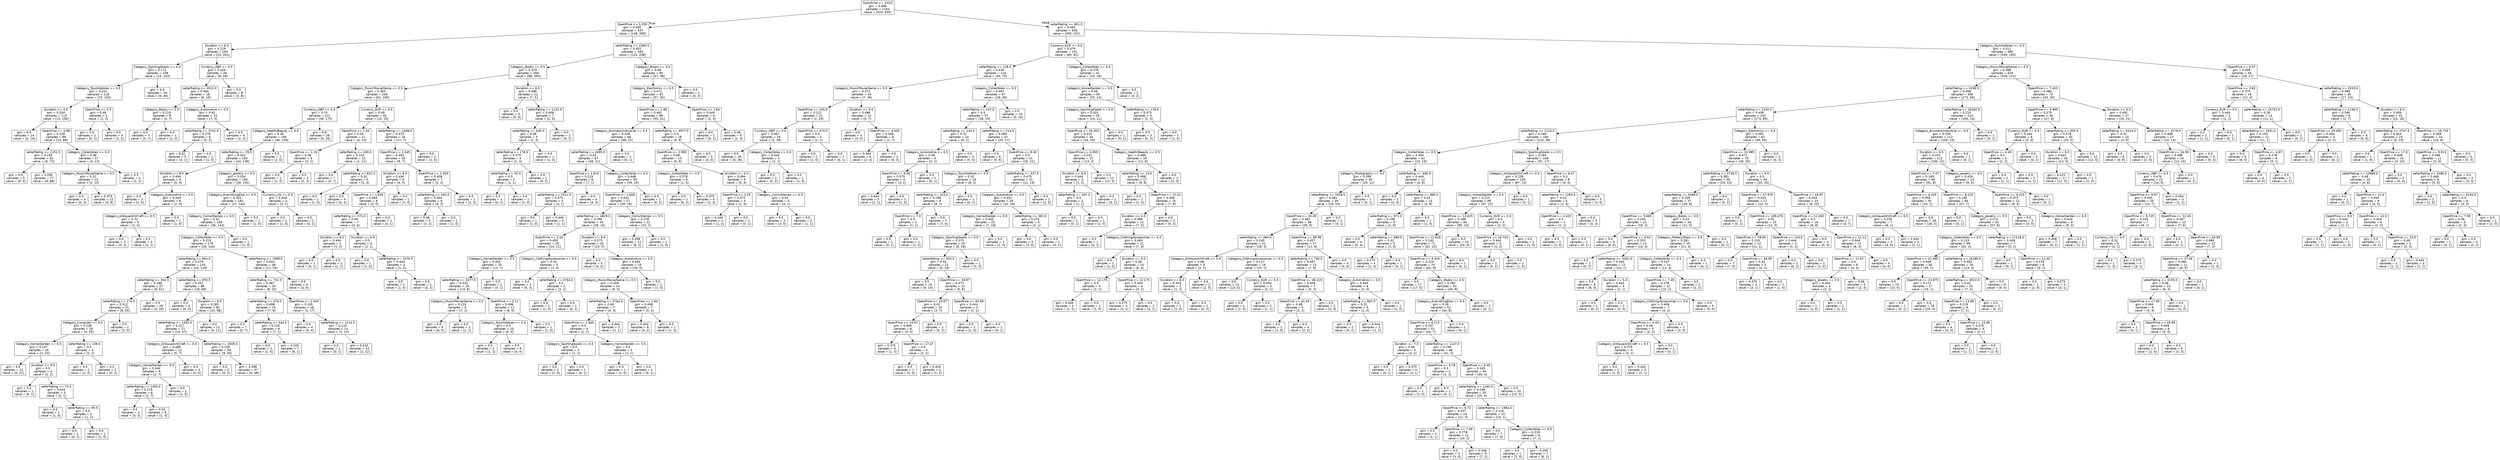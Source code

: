 digraph Tree {
node [shape=box, fontname="helvetica"] ;
edge [fontname="helvetica"] ;
0 [label="OpenPrice <= 3.615\ngini = 0.498\nsamples = 1183\nvalue = [553, 630]"] ;
1 [label="OpenPrice <= 1.035\ngini = 0.395\nsamples = 547\nvalue = [148, 399]"] ;
0 -> 1 [labeldistance=2.5, labelangle=45, headlabel="True"] ;
2 [label="Duration <= 6.0\ngini = 0.219\nsamples = 184\nvalue = [23, 161]"] ;
1 -> 2 ;
3 [label="Category_SportingGoods <= 0.5\ngini = 0.172\nsamples = 158\nvalue = [15, 143]"] ;
2 -> 3 ;
4 [label="Category_Toys/Hobbies <= 0.5\ngini = 0.222\nsamples = 118\nvalue = [15, 103]"] ;
3 -> 4 ;
5 [label="Duration <= 4.0\ngini = 0.204\nsamples = 113\nvalue = [13, 100]"] ;
4 -> 5 ;
6 [label="gini = 0.0\nsamples = 14\nvalue = [0, 14]"] ;
5 -> 6 ;
7 [label="OpenPrice <= 0.88\ngini = 0.228\nsamples = 99\nvalue = [13, 86]"] ;
5 -> 7 ;
8 [label="sellerRating <= 2151.5\ngini = 0.195\nsamples = 82\nvalue = [9, 73]"] ;
7 -> 8 ;
9 [label="gini = 0.0\nsamples = 5\nvalue = [0, 5]"] ;
8 -> 9 ;
10 [label="gini = 0.206\nsamples = 77\nvalue = [9, 68]"] ;
8 -> 10 ;
11 [label="Category_Collectibles <= 0.5\ngini = 0.36\nsamples = 17\nvalue = [4, 13]"] ;
7 -> 11 ;
12 [label="Category_Music/Movie/Game <= 0.5\ngini = 0.32\nsamples = 15\nvalue = [3, 12]"] ;
11 -> 12 ;
13 [label="gini = 0.0\nsamples = 3\nvalue = [0, 3]"] ;
12 -> 13 ;
14 [label="gini = 0.375\nsamples = 12\nvalue = [3, 9]"] ;
12 -> 14 ;
15 [label="gini = 0.5\nsamples = 2\nvalue = [1, 1]"] ;
11 -> 15 ;
16 [label="OpenPrice <= 0.5\ngini = 0.48\nsamples = 5\nvalue = [2, 3]"] ;
4 -> 16 ;
17 [label="gini = 0.0\nsamples = 1\nvalue = [0, 1]"] ;
16 -> 17 ;
18 [label="gini = 0.5\nsamples = 4\nvalue = [2, 2]"] ;
16 -> 18 ;
19 [label="gini = 0.0\nsamples = 40\nvalue = [0, 40]"] ;
3 -> 19 ;
20 [label="Currency_GBP <= 0.5\ngini = 0.426\nsamples = 26\nvalue = [8, 18]"] ;
2 -> 20 ;
21 [label="sellerRating <= 2522.0\ngini = 0.494\nsamples = 18\nvalue = [8, 10]"] ;
20 -> 21 ;
22 [label="Category_Books <= 0.5\ngini = 0.219\nsamples = 8\nvalue = [1, 7]"] ;
21 -> 22 ;
23 [label="gini = 0.0\nsamples = 7\nvalue = [0, 7]"] ;
22 -> 23 ;
24 [label="gini = 0.0\nsamples = 1\nvalue = [1, 0]"] ;
22 -> 24 ;
25 [label="Category_Automotive <= 0.5\ngini = 0.42\nsamples = 10\nvalue = [7, 3]"] ;
21 -> 25 ;
26 [label="sellerRating <= 3742.5\ngini = 0.278\nsamples = 6\nvalue = [5, 1]"] ;
25 -> 26 ;
27 [label="gini = 0.32\nsamples = 5\nvalue = [4, 1]"] ;
26 -> 27 ;
28 [label="gini = 0.0\nsamples = 1\nvalue = [1, 0]"] ;
26 -> 28 ;
29 [label="gini = 0.5\nsamples = 4\nvalue = [2, 2]"] ;
25 -> 29 ;
30 [label="gini = 0.0\nsamples = 8\nvalue = [0, 8]"] ;
20 -> 30 ;
31 [label="sellerRating <= 2365.5\ngini = 0.452\nsamples = 363\nvalue = [125, 238]"] ;
1 -> 31 ;
32 [label="Category_Books <= 0.5\ngini = 0.379\nsamples = 268\nvalue = [68, 200]"] ;
31 -> 32 ;
33 [label="Category_Music/Movie/Game <= 0.5\ngini = 0.363\nsamples = 256\nvalue = [61, 195]"] ;
32 -> 33 ;
34 [label="Currency_GBP <= 0.5\ngini = 0.33\nsamples = 221\nvalue = [46, 175]"] ;
33 -> 34 ;
35 [label="Category_Health/Beauty <= 0.5\ngini = 0.36\nsamples = 195\nvalue = [46, 149]"] ;
34 -> 35 ;
36 [label="sellerRating <= 29.5\ngini = 0.352\nsamples = 193\nvalue = [44, 149]"] ;
35 -> 36 ;
37 [label="Duration <= 8.5\ngini = 0.494\nsamples = 9\nvalue = [5, 4]"] ;
36 -> 37 ;
38 [label="gini = 0.0\nsamples = 3\nvalue = [3, 0]"] ;
37 -> 38 ;
39 [label="Category_Automotive <= 0.5\ngini = 0.444\nsamples = 6\nvalue = [2, 4]"] ;
37 -> 39 ;
40 [label="Category_Antique/Art/Craft <= 0.5\ngini = 0.32\nsamples = 5\nvalue = [1, 4]"] ;
39 -> 40 ;
41 [label="gini = 0.0\nsamples = 3\nvalue = [0, 3]"] ;
40 -> 41 ;
42 [label="gini = 0.5\nsamples = 2\nvalue = [1, 1]"] ;
40 -> 42 ;
43 [label="gini = 0.0\nsamples = 1\nvalue = [1, 0]"] ;
39 -> 43 ;
44 [label="Category_Jewelry <= 0.5\ngini = 0.334\nsamples = 184\nvalue = [39, 145]"] ;
36 -> 44 ;
45 [label="Category_EverythingElse <= 0.5\ngini = 0.325\nsamples = 181\nvalue = [37, 144]"] ;
44 -> 45 ;
46 [label="Category_Coins/Stamps <= 0.5\ngini = 0.32\nsamples = 180\nvalue = [36, 144]"] ;
45 -> 46 ;
47 [label="Category_Collectibles <= 0.5\ngini = 0.315\nsamples = 179\nvalue = [35, 144]"] ;
46 -> 47 ;
48 [label="sellerRating <= 854.5\ngini = 0.279\nsamples = 143\nvalue = [24, 119]"] ;
47 -> 48 ;
49 [label="sellerRating <= 302.5\ngini = 0.188\nsamples = 57\nvalue = [6, 51]"] ;
48 -> 49 ;
50 [label="sellerRating <= 274.0\ngini = 0.312\nsamples = 31\nvalue = [6, 25]"] ;
49 -> 50 ;
51 [label="Category_Computer <= 0.5\ngini = 0.238\nsamples = 29\nvalue = [4, 25]"] ;
50 -> 51 ;
52 [label="Category_Home/Garden <= 0.5\ngini = 0.147\nsamples = 25\nvalue = [2, 23]"] ;
51 -> 52 ;
53 [label="gini = 0.0\nsamples = 21\nvalue = [0, 21]"] ;
52 -> 53 ;
54 [label="Duration <= 8.5\ngini = 0.5\nsamples = 4\nvalue = [2, 2]"] ;
52 -> 54 ;
55 [label="gini = 0.0\nsamples = 1\nvalue = [0, 1]"] ;
54 -> 55 ;
56 [label="sellerRating <= 72.5\ngini = 0.444\nsamples = 3\nvalue = [2, 1]"] ;
54 -> 56 ;
57 [label="gini = 0.0\nsamples = 1\nvalue = [1, 0]"] ;
56 -> 57 ;
58 [label="sellerRating <= 95.5\ngini = 0.5\nsamples = 2\nvalue = [1, 1]"] ;
56 -> 58 ;
59 [label="gini = 0.0\nsamples = 1\nvalue = [0, 1]"] ;
58 -> 59 ;
60 [label="gini = 0.0\nsamples = 1\nvalue = [1, 0]"] ;
58 -> 60 ;
61 [label="sellerRating <= 109.0\ngini = 0.5\nsamples = 4\nvalue = [2, 2]"] ;
51 -> 61 ;
62 [label="gini = 0.0\nsamples = 2\nvalue = [2, 0]"] ;
61 -> 62 ;
63 [label="gini = 0.0\nsamples = 2\nvalue = [0, 2]"] ;
61 -> 63 ;
64 [label="gini = 0.0\nsamples = 2\nvalue = [2, 0]"] ;
50 -> 64 ;
65 [label="gini = 0.0\nsamples = 26\nvalue = [0, 26]"] ;
49 -> 65 ;
66 [label="sellerRating <= 970.5\ngini = 0.331\nsamples = 86\nvalue = [18, 68]"] ;
48 -> 66 ;
67 [label="gini = 0.0\nsamples = 4\nvalue = [4, 0]"] ;
66 -> 67 ;
68 [label="Duration <= 8.5\ngini = 0.283\nsamples = 82\nvalue = [14, 68]"] ;
66 -> 68 ;
69 [label="sellerRating <= 1565.5\ngini = 0.317\nsamples = 71\nvalue = [14, 57]"] ;
68 -> 69 ;
70 [label="Category_Antique/Art/Craft <= 0.5\ngini = 0.486\nsamples = 12\nvalue = [5, 7]"] ;
69 -> 70 ;
71 [label="Category_Home/Garden <= 0.5\ngini = 0.346\nsamples = 9\nvalue = [2, 7]"] ;
70 -> 71 ;
72 [label="sellerRating <= 1450.5\ngini = 0.219\nsamples = 8\nvalue = [1, 7]"] ;
71 -> 72 ;
73 [label="gini = 0.0\nsamples = 3\nvalue = [0, 3]"] ;
72 -> 73 ;
74 [label="gini = 0.32\nsamples = 5\nvalue = [1, 4]"] ;
72 -> 74 ;
75 [label="gini = 0.0\nsamples = 1\nvalue = [1, 0]"] ;
71 -> 75 ;
76 [label="gini = 0.0\nsamples = 3\nvalue = [3, 0]"] ;
70 -> 76 ;
77 [label="sellerRating <= 2005.0\ngini = 0.259\nsamples = 59\nvalue = [9, 50]"] ;
69 -> 77 ;
78 [label="gini = 0.0\nsamples = 2\nvalue = [0, 2]"] ;
77 -> 78 ;
79 [label="gini = 0.266\nsamples = 57\nvalue = [9, 48]"] ;
77 -> 79 ;
80 [label="gini = 0.0\nsamples = 11\nvalue = [0, 11]"] ;
68 -> 80 ;
81 [label="sellerRating <= 1699.0\ngini = 0.424\nsamples = 36\nvalue = [11, 25]"] ;
47 -> 81 ;
82 [label="sellerRating <= 731.0\ngini = 0.367\nsamples = 33\nvalue = [8, 25]"] ;
81 -> 82 ;
83 [label="sellerRating <= 476.0\ngini = 0.498\nsamples = 15\nvalue = [7, 8]"] ;
82 -> 83 ;
84 [label="gini = 0.0\nsamples = 7\nvalue = [0, 7]"] ;
83 -> 84 ;
85 [label="sellerRating <= 544.0\ngini = 0.219\nsamples = 8\nvalue = [7, 1]"] ;
83 -> 85 ;
86 [label="gini = 0.0\nsamples = 1\nvalue = [1, 0]"] ;
85 -> 86 ;
87 [label="gini = 0.245\nsamples = 7\nvalue = [6, 1]"] ;
85 -> 87 ;
88 [label="OpenPrice <= 2.445\ngini = 0.105\nsamples = 18\nvalue = [1, 17]"] ;
82 -> 88 ;
89 [label="gini = 0.0\nsamples = 4\nvalue = [0, 4]"] ;
88 -> 89 ;
90 [label="sellerRating <= 1214.5\ngini = 0.133\nsamples = 14\nvalue = [1, 13]"] ;
88 -> 90 ;
91 [label="gini = 0.0\nsamples = 1\nvalue = [0, 1]"] ;
90 -> 91 ;
92 [label="gini = 0.142\nsamples = 13\nvalue = [1, 12]"] ;
90 -> 92 ;
93 [label="gini = 0.0\nsamples = 3\nvalue = [3, 0]"] ;
81 -> 93 ;
94 [label="gini = 0.0\nsamples = 1\nvalue = [1, 0]"] ;
46 -> 94 ;
95 [label="gini = 0.0\nsamples = 1\nvalue = [1, 0]"] ;
45 -> 95 ;
96 [label="Currency_US <= 0.5\ngini = 0.444\nsamples = 3\nvalue = [2, 1]"] ;
44 -> 96 ;
97 [label="gini = 0.0\nsamples = 2\nvalue = [2, 0]"] ;
96 -> 97 ;
98 [label="gini = 0.0\nsamples = 1\nvalue = [0, 1]"] ;
96 -> 98 ;
99 [label="gini = 0.0\nsamples = 2\nvalue = [2, 0]"] ;
35 -> 99 ;
100 [label="gini = 0.0\nsamples = 26\nvalue = [0, 26]"] ;
34 -> 100 ;
101 [label="Currency_EUR <= 0.5\ngini = 0.49\nsamples = 35\nvalue = [15, 20]"] ;
33 -> 101 ;
102 [label="OpenPrice <= 1.34\ngini = 0.36\nsamples = 17\nvalue = [4, 13]"] ;
101 -> 102 ;
103 [label="OpenPrice <= 1.16\ngini = 0.48\nsamples = 5\nvalue = [3, 2]"] ;
102 -> 103 ;
104 [label="gini = 0.0\nsamples = 1\nvalue = [1, 0]"] ;
103 -> 104 ;
105 [label="gini = 0.5\nsamples = 4\nvalue = [2, 2]"] ;
103 -> 105 ;
106 [label="sellerRating <= 169.0\ngini = 0.153\nsamples = 12\nvalue = [1, 11]"] ;
102 -> 106 ;
107 [label="gini = 0.0\nsamples = 7\nvalue = [0, 7]"] ;
106 -> 107 ;
108 [label="sellerRating <= 622.0\ngini = 0.32\nsamples = 5\nvalue = [1, 4]"] ;
106 -> 108 ;
109 [label="gini = 0.0\nsamples = 1\nvalue = [1, 0]"] ;
108 -> 109 ;
110 [label="gini = 0.0\nsamples = 4\nvalue = [0, 4]"] ;
108 -> 110 ;
111 [label="sellerRating <= 1408.0\ngini = 0.475\nsamples = 18\nvalue = [11, 7]"] ;
101 -> 111 ;
112 [label="OpenPrice <= 2.445\ngini = 0.492\nsamples = 16\nvalue = [9, 7]"] ;
111 -> 112 ;
113 [label="Duration <= 8.5\ngini = 0.494\nsamples = 9\nvalue = [4, 5]"] ;
112 -> 113 ;
114 [label="OpenPrice <= 1.835\ngini = 0.469\nsamples = 8\nvalue = [3, 5]"] ;
113 -> 114 ;
115 [label="sellerRating <= 572.0\ngini = 0.49\nsamples = 7\nvalue = [3, 4]"] ;
114 -> 115 ;
116 [label="Duration <= 6.0\ngini = 0.444\nsamples = 3\nvalue = [1, 2]"] ;
115 -> 116 ;
117 [label="gini = 0.0\nsamples = 1\nvalue = [0, 1]"] ;
116 -> 117 ;
118 [label="gini = 0.5\nsamples = 2\nvalue = [1, 1]"] ;
116 -> 118 ;
119 [label="Duration <= 6.0\ngini = 0.5\nsamples = 4\nvalue = [2, 2]"] ;
115 -> 119 ;
120 [label="gini = 0.0\nsamples = 1\nvalue = [1, 0]"] ;
119 -> 120 ;
121 [label="sellerRating <= 1079.5\ngini = 0.444\nsamples = 3\nvalue = [1, 2]"] ;
119 -> 121 ;
122 [label="gini = 0.0\nsamples = 1\nvalue = [1, 0]"] ;
121 -> 122 ;
123 [label="gini = 0.0\nsamples = 2\nvalue = [0, 2]"] ;
121 -> 123 ;
124 [label="gini = 0.0\nsamples = 1\nvalue = [0, 1]"] ;
114 -> 124 ;
125 [label="gini = 0.0\nsamples = 1\nvalue = [1, 0]"] ;
113 -> 125 ;
126 [label="OpenPrice <= 2.455\ngini = 0.408\nsamples = 7\nvalue = [5, 2]"] ;
112 -> 126 ;
127 [label="sellerRating <= 443.0\ngini = 0.444\nsamples = 6\nvalue = [4, 2]"] ;
126 -> 127 ;
128 [label="gini = 0.48\nsamples = 5\nvalue = [3, 2]"] ;
127 -> 128 ;
129 [label="gini = 0.0\nsamples = 1\nvalue = [1, 0]"] ;
127 -> 129 ;
130 [label="gini = 0.0\nsamples = 1\nvalue = [1, 0]"] ;
126 -> 130 ;
131 [label="gini = 0.0\nsamples = 2\nvalue = [2, 0]"] ;
111 -> 131 ;
132 [label="Duration <= 8.5\ngini = 0.486\nsamples = 12\nvalue = [7, 5]"] ;
32 -> 132 ;
133 [label="gini = 0.0\nsamples = 5\nvalue = [5, 0]"] ;
132 -> 133 ;
134 [label="sellerRating <= 1125.5\ngini = 0.408\nsamples = 7\nvalue = [2, 5]"] ;
132 -> 134 ;
135 [label="sellerRating <= 640.0\ngini = 0.48\nsamples = 5\nvalue = [2, 3]"] ;
134 -> 135 ;
136 [label="sellerRating <= 178.5\ngini = 0.375\nsamples = 4\nvalue = [1, 3]"] ;
135 -> 136 ;
137 [label="sellerRating <= 52.0\ngini = 0.5\nsamples = 2\nvalue = [1, 1]"] ;
136 -> 137 ;
138 [label="gini = 0.0\nsamples = 1\nvalue = [0, 1]"] ;
137 -> 138 ;
139 [label="gini = 0.0\nsamples = 1\nvalue = [1, 0]"] ;
137 -> 139 ;
140 [label="gini = 0.0\nsamples = 2\nvalue = [0, 2]"] ;
136 -> 140 ;
141 [label="gini = 0.0\nsamples = 1\nvalue = [1, 0]"] ;
135 -> 141 ;
142 [label="gini = 0.0\nsamples = 2\nvalue = [0, 2]"] ;
134 -> 142 ;
143 [label="Category_Books <= 0.5\ngini = 0.48\nsamples = 95\nvalue = [57, 38]"] ;
31 -> 143 ;
144 [label="Category_Electronics <= 0.5\ngini = 0.471\nsamples = 92\nvalue = [57, 35]"] ;
143 -> 144 ;
145 [label="OpenPrice <= 2.89\ngini = 0.461\nsamples = 86\nvalue = [55, 31]"] ;
144 -> 145 ;
146 [label="Category_Business/Industrial <= 0.5\ngini = 0.438\nsamples = 68\nvalue = [46, 22]"] ;
145 -> 146 ;
147 [label="sellerRating <= 2695.5\ngini = 0.43\nsamples = 67\nvalue = [46, 21]"] ;
146 -> 147 ;
148 [label="OpenPrice <= 1.615\ngini = 0.219\nsamples = 8\nvalue = [7, 1]"] ;
147 -> 148 ;
149 [label="sellerRating <= 2521.0\ngini = 0.375\nsamples = 4\nvalue = [3, 1]"] ;
148 -> 149 ;
150 [label="gini = 0.0\nsamples = 1\nvalue = [1, 0]"] ;
149 -> 150 ;
151 [label="gini = 0.444\nsamples = 3\nvalue = [2, 1]"] ;
149 -> 151 ;
152 [label="gini = 0.0\nsamples = 4\nvalue = [4, 0]"] ;
148 -> 152 ;
153 [label="Category_Collectibles <= 0.5\ngini = 0.448\nsamples = 59\nvalue = [39, 20]"] ;
147 -> 153 ;
154 [label="OpenPrice <= 2.605\ngini = 0.432\nsamples = 57\nvalue = [39, 18]"] ;
153 -> 154 ;
155 [label="sellerRating <= 4829.0\ngini = 0.458\nsamples = 45\nvalue = [29, 16]"] ;
154 -> 155 ;
156 [label="OpenPrice <= 2.34\ngini = 0.493\nsamples = 25\nvalue = [14, 11]"] ;
155 -> 156 ;
157 [label="Category_Home/Garden <= 0.5\ngini = 0.455\nsamples = 20\nvalue = [13, 7]"] ;
156 -> 157 ;
158 [label="sellerRating <= 3377.5\ngini = 0.432\nsamples = 19\nvalue = [13, 6]"] ;
157 -> 158 ;
159 [label="Category_Music/Movie/Game <= 0.5\ngini = 0.219\nsamples = 8\nvalue = [7, 1]"] ;
158 -> 159 ;
160 [label="gini = 0.0\nsamples = 6\nvalue = [6, 0]"] ;
159 -> 160 ;
161 [label="gini = 0.5\nsamples = 2\nvalue = [1, 1]"] ;
159 -> 161 ;
162 [label="OpenPrice <= 2.11\ngini = 0.496\nsamples = 11\nvalue = [6, 5]"] ;
158 -> 162 ;
163 [label="Category_Toys/Hobbies <= 0.5\ngini = 0.5\nsamples = 10\nvalue = [5, 5]"] ;
162 -> 163 ;
164 [label="gini = 0.5\nsamples = 2\nvalue = [1, 1]"] ;
163 -> 164 ;
165 [label="gini = 0.5\nsamples = 8\nvalue = [4, 4]"] ;
163 -> 165 ;
166 [label="gini = 0.0\nsamples = 1\nvalue = [1, 0]"] ;
162 -> 166 ;
167 [label="gini = 0.0\nsamples = 1\nvalue = [0, 1]"] ;
157 -> 167 ;
168 [label="Category_Clothing/Accessories <= 0.5\ngini = 0.32\nsamples = 5\nvalue = [1, 4]"] ;
156 -> 168 ;
169 [label="gini = 0.0\nsamples = 3\nvalue = [0, 3]"] ;
168 -> 169 ;
170 [label="sellerRating <= 3764.0\ngini = 0.5\nsamples = 2\nvalue = [1, 1]"] ;
168 -> 170 ;
171 [label="gini = 0.0\nsamples = 1\nvalue = [1, 0]"] ;
170 -> 171 ;
172 [label="gini = 0.0\nsamples = 1\nvalue = [0, 1]"] ;
170 -> 172 ;
173 [label="Duration <= 8.5\ngini = 0.375\nsamples = 20\nvalue = [15, 5]"] ;
155 -> 173 ;
174 [label="gini = 0.0\nsamples = 5\nvalue = [5, 0]"] ;
173 -> 174 ;
175 [label="Category_Automotive <= 0.5\ngini = 0.444\nsamples = 15\nvalue = [10, 5]"] ;
173 -> 175 ;
176 [label="Category_Music/Movie/Game <= 0.5\ngini = 0.459\nsamples = 14\nvalue = [9, 5]"] ;
175 -> 176 ;
177 [label="sellerRating <= 5764.0\ngini = 0.49\nsamples = 7\nvalue = [4, 3]"] ;
176 -> 177 ;
178 [label="OpenPrice <= 1.845\ngini = 0.5\nsamples = 4\nvalue = [2, 2]"] ;
177 -> 178 ;
179 [label="Category_SportingGoods <= 0.5\ngini = 0.5\nsamples = 2\nvalue = [1, 1]"] ;
178 -> 179 ;
180 [label="gini = 0.0\nsamples = 1\nvalue = [1, 0]"] ;
179 -> 180 ;
181 [label="gini = 0.0\nsamples = 1\nvalue = [0, 1]"] ;
179 -> 181 ;
182 [label="Category_Home/Garden <= 0.5\ngini = 0.5\nsamples = 2\nvalue = [1, 1]"] ;
178 -> 182 ;
183 [label="gini = 0.0\nsamples = 1\nvalue = [1, 0]"] ;
182 -> 183 ;
184 [label="gini = 0.0\nsamples = 1\nvalue = [0, 1]"] ;
182 -> 184 ;
185 [label="gini = 0.444\nsamples = 3\nvalue = [2, 1]"] ;
177 -> 185 ;
186 [label="OpenPrice <= 1.84\ngini = 0.408\nsamples = 7\nvalue = [5, 2]"] ;
176 -> 186 ;
187 [label="gini = 0.444\nsamples = 6\nvalue = [4, 2]"] ;
186 -> 187 ;
188 [label="gini = 0.0\nsamples = 1\nvalue = [1, 0]"] ;
186 -> 188 ;
189 [label="gini = 0.0\nsamples = 1\nvalue = [1, 0]"] ;
175 -> 189 ;
190 [label="Category_Coins/Stamps <= 0.5\ngini = 0.278\nsamples = 12\nvalue = [10, 2]"] ;
154 -> 190 ;
191 [label="gini = 0.298\nsamples = 11\nvalue = [9, 2]"] ;
190 -> 191 ;
192 [label="gini = 0.0\nsamples = 1\nvalue = [1, 0]"] ;
190 -> 192 ;
193 [label="gini = 0.0\nsamples = 2\nvalue = [0, 2]"] ;
153 -> 193 ;
194 [label="gini = 0.0\nsamples = 1\nvalue = [0, 1]"] ;
146 -> 194 ;
195 [label="sellerRating <= 4977.0\ngini = 0.5\nsamples = 18\nvalue = [9, 9]"] ;
145 -> 195 ;
196 [label="OpenPrice <= 2.995\ngini = 0.48\nsamples = 15\nvalue = [6, 9]"] ;
195 -> 196 ;
197 [label="Category_Collectibles <= 0.5\ngini = 0.278\nsamples = 6\nvalue = [1, 5]"] ;
196 -> 197 ;
198 [label="gini = 0.0\nsamples = 2\nvalue = [0, 2]"] ;
197 -> 198 ;
199 [label="gini = 0.375\nsamples = 4\nvalue = [1, 3]"] ;
197 -> 199 ;
200 [label="Duration <= 5.0\ngini = 0.494\nsamples = 9\nvalue = [5, 4]"] ;
196 -> 200 ;
201 [label="OpenPrice <= 3.25\ngini = 0.375\nsamples = 4\nvalue = [1, 3]"] ;
200 -> 201 ;
202 [label="gini = 0.444\nsamples = 3\nvalue = [1, 2]"] ;
201 -> 202 ;
203 [label="gini = 0.0\nsamples = 1\nvalue = [0, 1]"] ;
201 -> 203 ;
204 [label="Category_Coins/Stamps <= 0.5\ngini = 0.32\nsamples = 5\nvalue = [4, 1]"] ;
200 -> 204 ;
205 [label="gini = 0.0\nsamples = 3\nvalue = [3, 0]"] ;
204 -> 205 ;
206 [label="gini = 0.5\nsamples = 2\nvalue = [1, 1]"] ;
204 -> 206 ;
207 [label="gini = 0.0\nsamples = 3\nvalue = [3, 0]"] ;
195 -> 207 ;
208 [label="OpenPrice <= 1.84\ngini = 0.444\nsamples = 6\nvalue = [2, 4]"] ;
144 -> 208 ;
209 [label="gini = 0.0\nsamples = 1\nvalue = [0, 1]"] ;
208 -> 209 ;
210 [label="gini = 0.48\nsamples = 5\nvalue = [2, 3]"] ;
208 -> 210 ;
211 [label="gini = 0.0\nsamples = 3\nvalue = [0, 3]"] ;
143 -> 211 ;
212 [label="sellerRating <= 601.5\ngini = 0.463\nsamples = 636\nvalue = [405, 231]"] ;
0 -> 212 [labeldistance=2.5, labelangle=-45, headlabel="False"] ;
213 [label="Currency_EUR <= 0.5\ngini = 0.479\nsamples = 151\nvalue = [60, 91]"] ;
212 -> 213 ;
214 [label="sellerRating <= 128.0\ngini = 0.434\nsamples = 110\nvalue = [35, 75]"] ;
213 -> 214 ;
215 [label="Category_Music/Movie/Game <= 0.5\ngini = 0.273\nsamples = 43\nvalue = [7, 36]"] ;
214 -> 215 ;
216 [label="OpenPrice <= 195.0\ngini = 0.121\nsamples = 31\nvalue = [2, 29]"] ;
215 -> 216 ;
217 [label="Currency_GBP <= 0.5\ngini = 0.067\nsamples = 29\nvalue = [1, 28]"] ;
216 -> 217 ;
218 [label="gini = 0.0\nsamples = 26\nvalue = [0, 26]"] ;
217 -> 218 ;
219 [label="Category_Collectibles <= 0.5\ngini = 0.444\nsamples = 3\nvalue = [1, 2]"] ;
217 -> 219 ;
220 [label="gini = 0.0\nsamples = 2\nvalue = [0, 2]"] ;
219 -> 220 ;
221 [label="gini = 0.0\nsamples = 1\nvalue = [1, 0]"] ;
219 -> 221 ;
222 [label="OpenPrice <= 470.0\ngini = 0.5\nsamples = 2\nvalue = [1, 1]"] ;
216 -> 222 ;
223 [label="gini = 0.0\nsamples = 1\nvalue = [1, 0]"] ;
222 -> 223 ;
224 [label="gini = 0.0\nsamples = 1\nvalue = [0, 1]"] ;
222 -> 224 ;
225 [label="Duration <= 5.0\ngini = 0.486\nsamples = 12\nvalue = [5, 7]"] ;
215 -> 225 ;
226 [label="gini = 0.0\nsamples = 3\nvalue = [3, 0]"] ;
225 -> 226 ;
227 [label="OpenPrice <= 4.445\ngini = 0.346\nsamples = 9\nvalue = [2, 7]"] ;
225 -> 227 ;
228 [label="gini = 0.444\nsamples = 6\nvalue = [2, 4]"] ;
227 -> 228 ;
229 [label="gini = 0.0\nsamples = 3\nvalue = [0, 3]"] ;
227 -> 229 ;
230 [label="Category_Collectibles <= 0.5\ngini = 0.487\nsamples = 67\nvalue = [28, 39]"] ;
214 -> 230 ;
231 [label="sellerRating <= 147.0\ngini = 0.5\nsamples = 57\nvalue = [28, 29]"] ;
230 -> 231 ;
232 [label="sellerRating <= 143.5\ngini = 0.32\nsamples = 10\nvalue = [8, 2]"] ;
231 -> 232 ;
233 [label="Category_Automotive <= 0.5\ngini = 0.48\nsamples = 5\nvalue = [3, 2]"] ;
232 -> 233 ;
234 [label="OpenPrice <= 9.49\ngini = 0.375\nsamples = 4\nvalue = [3, 1]"] ;
233 -> 234 ;
235 [label="gini = 0.444\nsamples = 3\nvalue = [2, 1]"] ;
234 -> 235 ;
236 [label="gini = 0.0\nsamples = 1\nvalue = [1, 0]"] ;
234 -> 236 ;
237 [label="gini = 0.0\nsamples = 1\nvalue = [0, 1]"] ;
233 -> 237 ;
238 [label="gini = 0.0\nsamples = 5\nvalue = [5, 0]"] ;
232 -> 238 ;
239 [label="sellerRating <= 214.0\ngini = 0.489\nsamples = 47\nvalue = [20, 27]"] ;
231 -> 239 ;
240 [label="gini = 0.0\nsamples = 6\nvalue = [0, 6]"] ;
239 -> 240 ;
241 [label="OpenPrice <= 9.45\ngini = 0.5\nsamples = 41\nvalue = [20, 21]"] ;
239 -> 241 ;
242 [label="Category_Toys/Hobbies <= 0.5\ngini = 0.32\nsamples = 10\nvalue = [8, 2]"] ;
241 -> 242 ;
243 [label="sellerRating <= 224.0\ngini = 0.198\nsamples = 9\nvalue = [8, 1]"] ;
242 -> 243 ;
244 [label="OpenPrice <= 7.0\ngini = 0.5\nsamples = 2\nvalue = [1, 1]"] ;
243 -> 244 ;
245 [label="gini = 0.0\nsamples = 1\nvalue = [0, 1]"] ;
244 -> 245 ;
246 [label="gini = 0.0\nsamples = 1\nvalue = [1, 0]"] ;
244 -> 246 ;
247 [label="gini = 0.0\nsamples = 7\nvalue = [7, 0]"] ;
243 -> 247 ;
248 [label="gini = 0.0\nsamples = 1\nvalue = [0, 1]"] ;
242 -> 248 ;
249 [label="sellerRating <= 537.5\ngini = 0.475\nsamples = 31\nvalue = [12, 19]"] ;
241 -> 249 ;
250 [label="Category_Automotive <= 0.5\ngini = 0.452\nsamples = 29\nvalue = [10, 19]"] ;
249 -> 250 ;
251 [label="Category_Home/Garden <= 0.5\ngini = 0.403\nsamples = 25\nvalue = [7, 18]"] ;
250 -> 251 ;
252 [label="Category_SportingGoods <= 0.5\ngini = 0.375\nsamples = 24\nvalue = [6, 18]"] ;
251 -> 252 ;
253 [label="sellerRating <= 520.5\ngini = 0.34\nsamples = 23\nvalue = [5, 18]"] ;
252 -> 253 ;
254 [label="gini = 0.0\nsamples = 10\nvalue = [0, 10]"] ;
253 -> 254 ;
255 [label="OpenPrice <= 29.97\ngini = 0.473\nsamples = 13\nvalue = [5, 8]"] ;
253 -> 255 ;
256 [label="OpenPrice <= 19.97\ngini = 0.42\nsamples = 10\nvalue = [3, 7]"] ;
255 -> 256 ;
257 [label="OpenPrice <= 14.97\ngini = 0.469\nsamples = 8\nvalue = [3, 5]"] ;
256 -> 257 ;
258 [label="gini = 0.375\nsamples = 4\nvalue = [1, 3]"] ;
257 -> 258 ;
259 [label="OpenPrice <= 17.47\ngini = 0.5\nsamples = 4\nvalue = [2, 2]"] ;
257 -> 259 ;
260 [label="gini = 0.0\nsamples = 1\nvalue = [1, 0]"] ;
259 -> 260 ;
261 [label="gini = 0.444\nsamples = 3\nvalue = [1, 2]"] ;
259 -> 261 ;
262 [label="gini = 0.0\nsamples = 2\nvalue = [0, 2]"] ;
256 -> 262 ;
263 [label="OpenPrice <= 64.99\ngini = 0.444\nsamples = 3\nvalue = [2, 1]"] ;
255 -> 263 ;
264 [label="gini = 0.0\nsamples = 2\nvalue = [2, 0]"] ;
263 -> 264 ;
265 [label="gini = 0.0\nsamples = 1\nvalue = [0, 1]"] ;
263 -> 265 ;
266 [label="gini = 0.0\nsamples = 1\nvalue = [1, 0]"] ;
252 -> 266 ;
267 [label="gini = 0.0\nsamples = 1\nvalue = [1, 0]"] ;
251 -> 267 ;
268 [label="sellerRating <= 363.0\ngini = 0.375\nsamples = 4\nvalue = [3, 1]"] ;
250 -> 268 ;
269 [label="gini = 0.0\nsamples = 3\nvalue = [3, 0]"] ;
268 -> 269 ;
270 [label="gini = 0.0\nsamples = 1\nvalue = [0, 1]"] ;
268 -> 270 ;
271 [label="gini = 0.0\nsamples = 2\nvalue = [2, 0]"] ;
249 -> 271 ;
272 [label="gini = 0.0\nsamples = 10\nvalue = [0, 10]"] ;
230 -> 272 ;
273 [label="Category_Collectibles <= 0.5\ngini = 0.476\nsamples = 41\nvalue = [25, 16]"] ;
213 -> 273 ;
274 [label="Category_Home/Garden <= 0.5\ngini = 0.46\nsamples = 39\nvalue = [25, 14]"] ;
273 -> 274 ;
275 [label="Category_SportingGoods <= 0.5\ngini = 0.431\nsamples = 35\nvalue = [24, 11]"] ;
274 -> 275 ;
276 [label="OpenPrice <= 10.455\ngini = 0.415\nsamples = 34\nvalue = [24, 10]"] ;
275 -> 276 ;
277 [label="OpenPrice <= 4.905\ngini = 0.231\nsamples = 15\nvalue = [13, 2]"] ;
276 -> 277 ;
278 [label="Duration <= 8.5\ngini = 0.444\nsamples = 3\nvalue = [1, 2]"] ;
277 -> 278 ;
279 [label="sellerRating <= 307.0\ngini = 0.5\nsamples = 2\nvalue = [1, 1]"] ;
278 -> 279 ;
280 [label="gini = 0.0\nsamples = 1\nvalue = [0, 1]"] ;
279 -> 280 ;
281 [label="gini = 0.0\nsamples = 1\nvalue = [1, 0]"] ;
279 -> 281 ;
282 [label="gini = 0.0\nsamples = 1\nvalue = [0, 1]"] ;
278 -> 282 ;
283 [label="gini = 0.0\nsamples = 12\nvalue = [12, 0]"] ;
277 -> 283 ;
284 [label="Category_Health/Beauty <= 0.5\ngini = 0.488\nsamples = 19\nvalue = [11, 8]"] ;
276 -> 284 ;
285 [label="sellerRating <= 10.0\ngini = 0.498\nsamples = 17\nvalue = [9, 8]"] ;
284 -> 285 ;
286 [label="gini = 0.0\nsamples = 2\nvalue = [2, 0]"] ;
285 -> 286 ;
287 [label="OpenPrice <= 12.23\ngini = 0.498\nsamples = 15\nvalue = [7, 8]"] ;
285 -> 287 ;
288 [label="Duration <= 4.0\ngini = 0.486\nsamples = 12\nvalue = [7, 5]"] ;
287 -> 288 ;
289 [label="gini = 0.0\nsamples = 1\nvalue = [0, 1]"] ;
288 -> 289 ;
290 [label="Category_Clothing/Accessories <= 0.5\ngini = 0.463\nsamples = 11\nvalue = [7, 4]"] ;
288 -> 290 ;
291 [label="gini = 0.0\nsamples = 1\nvalue = [1, 0]"] ;
290 -> 291 ;
292 [label="Duration <= 6.0\ngini = 0.48\nsamples = 10\nvalue = [6, 4]"] ;
290 -> 292 ;
293 [label="OpenPrice <= 12.175\ngini = 0.5\nsamples = 4\nvalue = [2, 2]"] ;
292 -> 293 ;
294 [label="gini = 0.444\nsamples = 3\nvalue = [1, 2]"] ;
293 -> 294 ;
295 [label="gini = 0.0\nsamples = 1\nvalue = [1, 0]"] ;
293 -> 295 ;
296 [label="OpenPrice <= 12.175\ngini = 0.444\nsamples = 6\nvalue = [4, 2]"] ;
292 -> 296 ;
297 [label="gini = 0.375\nsamples = 4\nvalue = [3, 1]"] ;
296 -> 297 ;
298 [label="gini = 0.5\nsamples = 2\nvalue = [1, 1]"] ;
296 -> 298 ;
299 [label="gini = 0.0\nsamples = 3\nvalue = [0, 3]"] ;
287 -> 299 ;
300 [label="gini = 0.0\nsamples = 2\nvalue = [2, 0]"] ;
284 -> 300 ;
301 [label="gini = 0.0\nsamples = 1\nvalue = [0, 1]"] ;
275 -> 301 ;
302 [label="sellerRating <= 178.5\ngini = 0.375\nsamples = 4\nvalue = [1, 3]"] ;
274 -> 302 ;
303 [label="gini = 0.0\nsamples = 3\nvalue = [0, 3]"] ;
302 -> 303 ;
304 [label="gini = 0.0\nsamples = 1\nvalue = [1, 0]"] ;
302 -> 304 ;
305 [label="gini = 0.0\nsamples = 2\nvalue = [0, 2]"] ;
273 -> 305 ;
306 [label="Category_Toys/Hobbies <= 0.5\ngini = 0.411\nsamples = 485\nvalue = [345, 140]"] ;
212 -> 306 ;
307 [label="Category_Music/Movie/Game <= 0.5\ngini = 0.388\nsamples = 429\nvalue = [316, 113]"] ;
306 -> 307 ;
308 [label="sellerRating <= 4336.5\ngini = 0.358\nsamples = 356\nvalue = [273, 83]"] ;
307 -> 308 ;
309 [label="sellerRating <= 2150.0\ngini = 0.408\nsamples = 242\nvalue = [173, 69]"] ;
308 -> 309 ;
310 [label="sellerRating <= 1115.0\ngini = 0.349\nsamples = 160\nvalue = [124, 36]"] ;
309 -> 310 ;
311 [label="Category_Collectibles <= 0.5\ngini = 0.464\nsamples = 52\nvalue = [33, 19]"] ;
310 -> 311 ;
312 [label="Category_Photography <= 0.5\ngini = 0.399\nsamples = 40\nvalue = [29, 11]"] ;
311 -> 312 ;
313 [label="sellerRating <= 1058.5\ngini = 0.381\nsamples = 39\nvalue = [29, 10]"] ;
312 -> 313 ;
314 [label="OpenPrice <= 19.49\ngini = 0.361\nsamples = 38\nvalue = [29, 9]"] ;
313 -> 314 ;
315 [label="sellerRating <= 664.0\ngini = 0.245\nsamples = 21\nvalue = [18, 3]"] ;
314 -> 315 ;
316 [label="Category_Antique/Art/Craft <= 0.5\ngini = 0.48\nsamples = 5\nvalue = [3, 2]"] ;
315 -> 316 ;
317 [label="Duration <= 6.0\ngini = 0.444\nsamples = 3\nvalue = [1, 2]"] ;
316 -> 317 ;
318 [label="gini = 0.0\nsamples = 1\nvalue = [1, 0]"] ;
317 -> 318 ;
319 [label="gini = 0.0\nsamples = 2\nvalue = [0, 2]"] ;
317 -> 319 ;
320 [label="gini = 0.0\nsamples = 2\nvalue = [2, 0]"] ;
316 -> 320 ;
321 [label="Category_Clothing/Accessories <= 0.5\ngini = 0.117\nsamples = 16\nvalue = [15, 1]"] ;
315 -> 321 ;
322 [label="gini = 0.0\nsamples = 13\nvalue = [13, 0]"] ;
321 -> 322 ;
323 [label="Currency_EUR <= 0.5\ngini = 0.444\nsamples = 3\nvalue = [2, 1]"] ;
321 -> 323 ;
324 [label="gini = 0.0\nsamples = 1\nvalue = [1, 0]"] ;
323 -> 324 ;
325 [label="gini = 0.5\nsamples = 2\nvalue = [1, 1]"] ;
323 -> 325 ;
326 [label="OpenPrice <= 89.99\ngini = 0.457\nsamples = 17\nvalue = [11, 6]"] ;
314 -> 326 ;
327 [label="sellerRating <= 730.5\ngini = 0.497\nsamples = 13\nvalue = [7, 6]"] ;
326 -> 327 ;
328 [label="OpenPrice <= 46.225\ngini = 0.408\nsamples = 7\nvalue = [5, 2]"] ;
327 -> 328 ;
329 [label="OpenPrice <= 42.45\ngini = 0.48\nsamples = 5\nvalue = [3, 2]"] ;
328 -> 329 ;
330 [label="gini = 0.0\nsamples = 1\nvalue = [1, 0]"] ;
329 -> 330 ;
331 [label="gini = 0.5\nsamples = 4\nvalue = [2, 2]"] ;
329 -> 331 ;
332 [label="gini = 0.0\nsamples = 2\nvalue = [2, 0]"] ;
328 -> 332 ;
333 [label="Category_Automotive <= 0.5\ngini = 0.444\nsamples = 6\nvalue = [2, 4]"] ;
327 -> 333 ;
334 [label="sellerRating <= 902.5\ngini = 0.32\nsamples = 5\nvalue = [1, 4]"] ;
333 -> 334 ;
335 [label="gini = 0.0\nsamples = 2\nvalue = [0, 2]"] ;
334 -> 335 ;
336 [label="gini = 0.444\nsamples = 3\nvalue = [1, 2]"] ;
334 -> 336 ;
337 [label="gini = 0.0\nsamples = 1\nvalue = [1, 0]"] ;
333 -> 337 ;
338 [label="gini = 0.0\nsamples = 4\nvalue = [4, 0]"] ;
326 -> 338 ;
339 [label="gini = 0.0\nsamples = 1\nvalue = [0, 1]"] ;
313 -> 339 ;
340 [label="gini = 0.0\nsamples = 1\nvalue = [0, 1]"] ;
312 -> 340 ;
341 [label="sellerRating <= 680.0\ngini = 0.444\nsamples = 12\nvalue = [4, 8]"] ;
311 -> 341 ;
342 [label="gini = 0.0\nsamples = 2\nvalue = [2, 0]"] ;
341 -> 342 ;
343 [label="sellerRating <= 990.5\ngini = 0.32\nsamples = 10\nvalue = [2, 8]"] ;
341 -> 343 ;
344 [label="sellerRating <= 971.0\ngini = 0.198\nsamples = 9\nvalue = [1, 8]"] ;
343 -> 344 ;
345 [label="gini = 0.0\nsamples = 4\nvalue = [0, 4]"] ;
344 -> 345 ;
346 [label="sellerRating <= 986.5\ngini = 0.32\nsamples = 5\nvalue = [1, 4]"] ;
344 -> 346 ;
347 [label="gini = 0.375\nsamples = 4\nvalue = [1, 3]"] ;
346 -> 347 ;
348 [label="gini = 0.0\nsamples = 1\nvalue = [0, 1]"] ;
346 -> 348 ;
349 [label="gini = 0.0\nsamples = 1\nvalue = [1, 0]"] ;
343 -> 349 ;
350 [label="Category_SportingGoods <= 0.5\ngini = 0.265\nsamples = 108\nvalue = [91, 17]"] ;
310 -> 350 ;
351 [label="Category_Antique/Art/Craft <= 0.5\ngini = 0.226\nsamples = 100\nvalue = [87, 13]"] ;
350 -> 351 ;
352 [label="Category_Home/Garden <= 0.5\ngini = 0.213\nsamples = 99\nvalue = [87, 12]"] ;
351 -> 352 ;
353 [label="OpenPrice <= 13.625\ngini = 0.188\nsamples = 95\nvalue = [85, 10]"] ;
352 -> 353 ;
354 [label="OpenPrice <= 12.635\ngini = 0.242\nsamples = 71\nvalue = [61, 10]"] ;
353 -> 354 ;
355 [label="OpenPrice <= 6.055\ngini = 0.224\nsamples = 70\nvalue = [61, 9]"] ;
354 -> 355 ;
356 [label="gini = 0.0\nsamples = 17\nvalue = [17, 0]"] ;
355 -> 356 ;
357 [label="Category_Books <= 0.5\ngini = 0.282\nsamples = 53\nvalue = [44, 9]"] ;
355 -> 357 ;
358 [label="Category_EverythingElse <= 0.5\ngini = 0.26\nsamples = 52\nvalue = [44, 8]"] ;
357 -> 358 ;
359 [label="OpenPrice <= 6.115\ngini = 0.237\nsamples = 51\nvalue = [44, 7]"] ;
358 -> 359 ;
360 [label="Duration <= 7.5\ngini = 0.48\nsamples = 5\nvalue = [3, 2]"] ;
359 -> 360 ;
361 [label="gini = 0.0\nsamples = 1\nvalue = [0, 1]"] ;
360 -> 361 ;
362 [label="gini = 0.375\nsamples = 4\nvalue = [3, 1]"] ;
360 -> 362 ;
363 [label="sellerRating <= 1147.0\ngini = 0.194\nsamples = 46\nvalue = [41, 5]"] ;
359 -> 363 ;
364 [label="OpenPrice <= 9.78\ngini = 0.5\nsamples = 2\nvalue = [1, 1]"] ;
363 -> 364 ;
365 [label="gini = 0.0\nsamples = 1\nvalue = [1, 0]"] ;
364 -> 365 ;
366 [label="gini = 0.0\nsamples = 1\nvalue = [0, 1]"] ;
364 -> 366 ;
367 [label="OpenPrice <= 8.49\ngini = 0.165\nsamples = 44\nvalue = [40, 4]"] ;
363 -> 367 ;
368 [label="sellerRating <= 1160.5\ngini = 0.238\nsamples = 29\nvalue = [25, 4]"] ;
367 -> 368 ;
369 [label="OpenPrice <= 6.72\ngini = 0.337\nsamples = 14\nvalue = [11, 3]"] ;
368 -> 369 ;
370 [label="gini = 0.5\nsamples = 2\nvalue = [1, 1]"] ;
369 -> 370 ;
371 [label="OpenPrice <= 7.49\ngini = 0.278\nsamples = 12\nvalue = [10, 2]"] ;
369 -> 371 ;
372 [label="gini = 0.0\nsamples = 3\nvalue = [3, 0]"] ;
371 -> 372 ;
373 [label="gini = 0.346\nsamples = 9\nvalue = [7, 2]"] ;
371 -> 373 ;
374 [label="sellerRating <= 1984.0\ngini = 0.124\nsamples = 15\nvalue = [14, 1]"] ;
368 -> 374 ;
375 [label="gini = 0.0\nsamples = 7\nvalue = [7, 0]"] ;
374 -> 375 ;
376 [label="Category_Collectibles <= 0.5\ngini = 0.219\nsamples = 8\nvalue = [7, 1]"] ;
374 -> 376 ;
377 [label="gini = 0.0\nsamples = 1\nvalue = [1, 0]"] ;
376 -> 377 ;
378 [label="gini = 0.245\nsamples = 7\nvalue = [6, 1]"] ;
376 -> 378 ;
379 [label="gini = 0.0\nsamples = 15\nvalue = [15, 0]"] ;
367 -> 379 ;
380 [label="gini = 0.0\nsamples = 1\nvalue = [0, 1]"] ;
358 -> 380 ;
381 [label="gini = 0.0\nsamples = 1\nvalue = [0, 1]"] ;
357 -> 381 ;
382 [label="gini = 0.0\nsamples = 1\nvalue = [0, 1]"] ;
354 -> 382 ;
383 [label="gini = 0.0\nsamples = 24\nvalue = [24, 0]"] ;
353 -> 383 ;
384 [label="Currency_EUR <= 0.5\ngini = 0.5\nsamples = 4\nvalue = [2, 2]"] ;
352 -> 384 ;
385 [label="OpenPrice <= 16.745\ngini = 0.444\nsamples = 3\nvalue = [1, 2]"] ;
384 -> 385 ;
386 [label="gini = 0.0\nsamples = 2\nvalue = [0, 2]"] ;
385 -> 386 ;
387 [label="gini = 0.0\nsamples = 1\nvalue = [1, 0]"] ;
385 -> 387 ;
388 [label="gini = 0.0\nsamples = 1\nvalue = [1, 0]"] ;
384 -> 388 ;
389 [label="gini = 0.0\nsamples = 1\nvalue = [0, 1]"] ;
351 -> 389 ;
390 [label="OpenPrice <= 6.47\ngini = 0.5\nsamples = 8\nvalue = [4, 4]"] ;
350 -> 390 ;
391 [label="sellerRating <= 1265.5\ngini = 0.32\nsamples = 5\nvalue = [1, 4]"] ;
390 -> 391 ;
392 [label="OpenPrice <= 4.425\ngini = 0.5\nsamples = 2\nvalue = [1, 1]"] ;
391 -> 392 ;
393 [label="gini = 0.0\nsamples = 1\nvalue = [1, 0]"] ;
392 -> 393 ;
394 [label="gini = 0.0\nsamples = 1\nvalue = [0, 1]"] ;
392 -> 394 ;
395 [label="gini = 0.0\nsamples = 3\nvalue = [0, 3]"] ;
391 -> 395 ;
396 [label="gini = 0.0\nsamples = 3\nvalue = [3, 0]"] ;
390 -> 396 ;
397 [label="Category_Electronics <= 0.5\ngini = 0.481\nsamples = 82\nvalue = [49, 33]"] ;
309 -> 397 ;
398 [label="OpenPrice <= 10.995\ngini = 0.471\nsamples = 79\nvalue = [49, 30]"] ;
397 -> 398 ;
399 [label="sellerRating <= 3738.5\ngini = 0.381\nsamples = 39\nvalue = [29, 10]"] ;
398 -> 399 ;
400 [label="sellerRating <= 3499.0\ngini = 0.339\nsamples = 37\nvalue = [29, 8]"] ;
399 -> 400 ;
401 [label="OpenPrice <= 5.665\ngini = 0.245\nsamples = 21\nvalue = [18, 3]"] ;
400 -> 401 ;
402 [label="gini = 0.0\nsamples = 8\nvalue = [8, 0]"] ;
401 -> 402 ;
403 [label="OpenPrice <= 6.54\ngini = 0.355\nsamples = 13\nvalue = [10, 3]"] ;
401 -> 403 ;
404 [label="gini = 0.0\nsamples = 2\nvalue = [0, 2]"] ;
403 -> 404 ;
405 [label="sellerRating <= 3301.0\ngini = 0.165\nsamples = 11\nvalue = [10, 1]"] ;
403 -> 405 ;
406 [label="gini = 0.0\nsamples = 8\nvalue = [8, 0]"] ;
405 -> 406 ;
407 [label="Duration <= 5.0\ngini = 0.444\nsamples = 3\nvalue = [2, 1]"] ;
405 -> 407 ;
408 [label="gini = 0.0\nsamples = 1\nvalue = [0, 1]"] ;
407 -> 408 ;
409 [label="gini = 0.0\nsamples = 2\nvalue = [2, 0]"] ;
407 -> 409 ;
410 [label="Category_Books <= 0.5\ngini = 0.43\nsamples = 16\nvalue = [11, 5]"] ;
400 -> 410 ;
411 [label="Category_Pottery/Glass <= 0.5\ngini = 0.391\nsamples = 15\nvalue = [11, 4]"] ;
410 -> 411 ;
412 [label="Category_Collectibles <= 0.5\ngini = 0.337\nsamples = 14\nvalue = [11, 3]"] ;
411 -> 412 ;
413 [label="OpenPrice <= 7.49\ngini = 0.278\nsamples = 12\nvalue = [10, 2]"] ;
412 -> 413 ;
414 [label="Category_Clothing/Accessories <= 0.5\ngini = 0.408\nsamples = 7\nvalue = [5, 2]"] ;
413 -> 414 ;
415 [label="OpenPrice <= 5.49\ngini = 0.48\nsamples = 5\nvalue = [3, 2]"] ;
414 -> 415 ;
416 [label="Category_Antique/Art/Craft <= 0.5\ngini = 0.375\nsamples = 4\nvalue = [3, 1]"] ;
415 -> 416 ;
417 [label="gini = 0.0\nsamples = 1\nvalue = [1, 0]"] ;
416 -> 417 ;
418 [label="gini = 0.444\nsamples = 3\nvalue = [2, 1]"] ;
416 -> 418 ;
419 [label="gini = 0.0\nsamples = 1\nvalue = [0, 1]"] ;
415 -> 419 ;
420 [label="gini = 0.0\nsamples = 2\nvalue = [2, 0]"] ;
414 -> 420 ;
421 [label="gini = 0.0\nsamples = 5\nvalue = [5, 0]"] ;
413 -> 421 ;
422 [label="gini = 0.5\nsamples = 2\nvalue = [1, 1]"] ;
412 -> 422 ;
423 [label="gini = 0.0\nsamples = 1\nvalue = [0, 1]"] ;
411 -> 423 ;
424 [label="gini = 0.0\nsamples = 1\nvalue = [0, 1]"] ;
410 -> 424 ;
425 [label="gini = 0.0\nsamples = 2\nvalue = [0, 2]"] ;
399 -> 425 ;
426 [label="Duration <= 4.0\ngini = 0.5\nsamples = 40\nvalue = [20, 20]"] ;
398 -> 426 ;
427 [label="OpenPrice <= 27.975\ngini = 0.415\nsamples = 17\nvalue = [12, 5]"] ;
426 -> 427 ;
428 [label="gini = 0.0\nsamples = 2\nvalue = [0, 2]"] ;
427 -> 428 ;
429 [label="OpenPrice <= 109.475\ngini = 0.32\nsamples = 15\nvalue = [12, 3]"] ;
427 -> 429 ;
430 [label="OpenPrice <= 78.95\ngini = 0.153\nsamples = 12\nvalue = [11, 1]"] ;
429 -> 430 ;
431 [label="gini = 0.0\nsamples = 7\nvalue = [7, 0]"] ;
430 -> 431 ;
432 [label="OpenPrice <= 94.95\ngini = 0.32\nsamples = 5\nvalue = [4, 1]"] ;
430 -> 432 ;
433 [label="gini = 0.375\nsamples = 4\nvalue = [3, 1]"] ;
432 -> 433 ;
434 [label="gini = 0.0\nsamples = 1\nvalue = [1, 0]"] ;
432 -> 434 ;
435 [label="OpenPrice <= 144.0\ngini = 0.444\nsamples = 3\nvalue = [1, 2]"] ;
429 -> 435 ;
436 [label="gini = 0.0\nsamples = 2\nvalue = [0, 2]"] ;
435 -> 436 ;
437 [label="gini = 0.0\nsamples = 1\nvalue = [1, 0]"] ;
435 -> 437 ;
438 [label="OpenPrice <= 19.97\ngini = 0.454\nsamples = 23\nvalue = [8, 15]"] ;
426 -> 438 ;
439 [label="OpenPrice <= 11.065\ngini = 0.5\nsamples = 16\nvalue = [8, 8]"] ;
438 -> 439 ;
440 [label="gini = 0.0\nsamples = 4\nvalue = [0, 4]"] ;
439 -> 440 ;
441 [label="OpenPrice <= 12.11\ngini = 0.444\nsamples = 12\nvalue = [8, 4]"] ;
439 -> 441 ;
442 [label="OpenPrice <= 11.97\ngini = 0.5\nsamples = 8\nvalue = [4, 4]"] ;
441 -> 442 ;
443 [label="Category_Jewelry <= 0.5\ngini = 0.444\nsamples = 3\nvalue = [2, 1]"] ;
442 -> 443 ;
444 [label="gini = 0.0\nsamples = 1\nvalue = [1, 0]"] ;
443 -> 444 ;
445 [label="gini = 0.5\nsamples = 2\nvalue = [1, 1]"] ;
443 -> 445 ;
446 [label="gini = 0.48\nsamples = 5\nvalue = [2, 3]"] ;
442 -> 446 ;
447 [label="gini = 0.0\nsamples = 4\nvalue = [4, 0]"] ;
441 -> 447 ;
448 [label="gini = 0.0\nsamples = 7\nvalue = [0, 7]"] ;
438 -> 448 ;
449 [label="gini = 0.0\nsamples = 3\nvalue = [0, 3]"] ;
397 -> 449 ;
450 [label="sellerRating <= 26282.5\ngini = 0.215\nsamples = 114\nvalue = [100, 14]"] ;
308 -> 450 ;
451 [label="Category_Business/Industrial <= 0.5\ngini = 0.204\nsamples = 113\nvalue = [100, 13]"] ;
450 -> 451 ;
452 [label="Duration <= 8.5\ngini = 0.191\nsamples = 112\nvalue = [100, 12]"] ;
451 -> 452 ;
453 [label="OpenPrice <= 7.47\ngini = 0.149\nsamples = 99\nvalue = [91, 8]"] ;
452 -> 453 ;
454 [label="OpenPrice <= 4.245\ngini = 0.056\nsamples = 35\nvalue = [34, 1]"] ;
453 -> 454 ;
455 [label="Category_Antique/Art/Craft <= 0.5\ngini = 0.245\nsamples = 7\nvalue = [6, 1]"] ;
454 -> 455 ;
456 [label="gini = 0.0\nsamples = 4\nvalue = [4, 0]"] ;
455 -> 456 ;
457 [label="gini = 0.444\nsamples = 3\nvalue = [2, 1]"] ;
455 -> 457 ;
458 [label="gini = 0.0\nsamples = 28\nvalue = [28, 0]"] ;
454 -> 458 ;
459 [label="OpenPrice <= 8.225\ngini = 0.195\nsamples = 64\nvalue = [57, 7]"] ;
453 -> 459 ;
460 [label="gini = 0.0\nsamples = 1\nvalue = [0, 1]"] ;
459 -> 460 ;
461 [label="Category_Jewelry <= 0.5\ngini = 0.172\nsamples = 63\nvalue = [57, 6]"] ;
459 -> 461 ;
462 [label="Category_Collectibles <= 0.5\ngini = 0.133\nsamples = 56\nvalue = [52, 4]"] ;
461 -> 462 ;
463 [label="OpenPrice <= 22.495\ngini = 0.049\nsamples = 40\nvalue = [39, 1]"] ;
462 -> 463 ;
464 [label="gini = 0.0\nsamples = 23\nvalue = [23, 0]"] ;
463 -> 464 ;
465 [label="OpenPrice <= 23.975\ngini = 0.111\nsamples = 17\nvalue = [16, 1]"] ;
463 -> 465 ;
466 [label="gini = 0.0\nsamples = 1\nvalue = [0, 1]"] ;
465 -> 466 ;
467 [label="gini = 0.0\nsamples = 16\nvalue = [16, 0]"] ;
465 -> 467 ;
468 [label="sellerRating <= 16189.0\ngini = 0.305\nsamples = 16\nvalue = [13, 3]"] ;
462 -> 468 ;
469 [label="sellerRating <= 6022.0\ngini = 0.42\nsamples = 10\nvalue = [7, 3]"] ;
468 -> 469 ;
470 [label="OpenPrice <= 13.99\ngini = 0.219\nsamples = 8\nvalue = [7, 1]"] ;
469 -> 470 ;
471 [label="gini = 0.0\nsamples = 4\nvalue = [4, 0]"] ;
470 -> 471 ;
472 [label="OpenPrice <= 15.99\ngini = 0.375\nsamples = 4\nvalue = [3, 1]"] ;
470 -> 472 ;
473 [label="gini = 0.5\nsamples = 2\nvalue = [1, 1]"] ;
472 -> 473 ;
474 [label="gini = 0.0\nsamples = 2\nvalue = [2, 0]"] ;
472 -> 474 ;
475 [label="gini = 0.0\nsamples = 2\nvalue = [0, 2]"] ;
469 -> 475 ;
476 [label="gini = 0.0\nsamples = 6\nvalue = [6, 0]"] ;
468 -> 476 ;
477 [label="sellerRating <= 17218.0\ngini = 0.408\nsamples = 7\nvalue = [5, 2]"] ;
461 -> 477 ;
478 [label="gini = 0.0\nsamples = 1\nvalue = [0, 1]"] ;
477 -> 478 ;
479 [label="OpenPrice <= 12.45\ngini = 0.278\nsamples = 6\nvalue = [5, 1]"] ;
477 -> 479 ;
480 [label="gini = 0.0\nsamples = 2\nvalue = [2, 0]"] ;
479 -> 480 ;
481 [label="gini = 0.375\nsamples = 4\nvalue = [3, 1]"] ;
479 -> 481 ;
482 [label="Category_Jewelry <= 0.5\ngini = 0.426\nsamples = 13\nvalue = [9, 4]"] ;
452 -> 482 ;
483 [label="OpenPrice <= 9.225\ngini = 0.375\nsamples = 12\nvalue = [9, 3]"] ;
482 -> 483 ;
484 [label="gini = 0.0\nsamples = 3\nvalue = [3, 0]"] ;
483 -> 484 ;
485 [label="Category_Home/Garden <= 0.5\ngini = 0.444\nsamples = 9\nvalue = [6, 3]"] ;
483 -> 485 ;
486 [label="gini = 0.408\nsamples = 7\nvalue = [5, 2]"] ;
485 -> 486 ;
487 [label="gini = 0.5\nsamples = 2\nvalue = [1, 1]"] ;
485 -> 487 ;
488 [label="gini = 0.0\nsamples = 1\nvalue = [0, 1]"] ;
482 -> 488 ;
489 [label="gini = 0.0\nsamples = 1\nvalue = [0, 1]"] ;
451 -> 489 ;
490 [label="gini = 0.0\nsamples = 1\nvalue = [0, 1]"] ;
450 -> 490 ;
491 [label="OpenPrice <= 7.435\ngini = 0.484\nsamples = 73\nvalue = [43, 30]"] ;
307 -> 491 ;
492 [label="OpenPrice <= 4.995\ngini = 0.375\nsamples = 36\nvalue = [27, 9]"] ;
491 -> 492 ;
493 [label="Currency_EUR <= 0.5\ngini = 0.444\nsamples = 6\nvalue = [2, 4]"] ;
492 -> 493 ;
494 [label="OpenPrice <= 4.49\ngini = 0.5\nsamples = 4\nvalue = [2, 2]"] ;
493 -> 494 ;
495 [label="gini = 0.5\nsamples = 2\nvalue = [1, 1]"] ;
494 -> 495 ;
496 [label="gini = 0.5\nsamples = 2\nvalue = [1, 1]"] ;
494 -> 496 ;
497 [label="gini = 0.0\nsamples = 2\nvalue = [0, 2]"] ;
493 -> 497 ;
498 [label="sellerRating <= 950.5\ngini = 0.278\nsamples = 30\nvalue = [25, 5]"] ;
492 -> 498 ;
499 [label="Duration <= 8.5\ngini = 0.401\nsamples = 18\nvalue = [13, 5]"] ;
498 -> 499 ;
500 [label="gini = 0.415\nsamples = 17\nvalue = [12, 5]"] ;
499 -> 500 ;
501 [label="gini = 0.0\nsamples = 1\nvalue = [1, 0]"] ;
499 -> 501 ;
502 [label="gini = 0.0\nsamples = 12\nvalue = [12, 0]"] ;
498 -> 502 ;
503 [label="Duration <= 6.0\ngini = 0.491\nsamples = 37\nvalue = [16, 21]"] ;
491 -> 503 ;
504 [label="sellerRating <= 5414.0\ngini = 0.32\nsamples = 10\nvalue = [2, 8]"] ;
503 -> 504 ;
505 [label="gini = 0.0\nsamples = 8\nvalue = [0, 8]"] ;
504 -> 505 ;
506 [label="gini = 0.0\nsamples = 2\nvalue = [2, 0]"] ;
504 -> 506 ;
507 [label="sellerRating <= 4179.0\ngini = 0.499\nsamples = 27\nvalue = [14, 13]"] ;
503 -> 507 ;
508 [label="OpenPrice <= 54.99\ngini = 0.486\nsamples = 24\nvalue = [14, 10]"] ;
507 -> 508 ;
509 [label="Currency_GBP <= 0.5\ngini = 0.476\nsamples = 23\nvalue = [14, 9]"] ;
508 -> 509 ;
510 [label="OpenPrice <= 9.97\ngini = 0.455\nsamples = 20\nvalue = [13, 7]"] ;
509 -> 510 ;
511 [label="OpenPrice <= 9.725\ngini = 0.245\nsamples = 7\nvalue = [6, 1]"] ;
510 -> 511 ;
512 [label="Currency_US <= 0.5\ngini = 0.32\nsamples = 5\nvalue = [4, 1]"] ;
511 -> 512 ;
513 [label="gini = 0.0\nsamples = 1\nvalue = [1, 0]"] ;
512 -> 513 ;
514 [label="gini = 0.375\nsamples = 4\nvalue = [3, 1]"] ;
512 -> 514 ;
515 [label="gini = 0.0\nsamples = 2\nvalue = [2, 0]"] ;
511 -> 515 ;
516 [label="OpenPrice <= 12.49\ngini = 0.497\nsamples = 13\nvalue = [7, 6]"] ;
510 -> 516 ;
517 [label="gini = 0.0\nsamples = 1\nvalue = [0, 1]"] ;
516 -> 517 ;
518 [label="OpenPrice <= 44.99\ngini = 0.486\nsamples = 12\nvalue = [7, 5]"] ;
516 -> 518 ;
519 [label="OpenPrice <= 37.49\ngini = 0.496\nsamples = 11\nvalue = [6, 5]"] ;
518 -> 519 ;
520 [label="sellerRating <= 3155.0\ngini = 0.48\nsamples = 10\nvalue = [6, 4]"] ;
519 -> 520 ;
521 [label="OpenPrice <= 17.49\ngini = 0.494\nsamples = 9\nvalue = [5, 4]"] ;
520 -> 521 ;
522 [label="gini = 0.0\nsamples = 1\nvalue = [0, 1]"] ;
521 -> 522 ;
523 [label="OpenPrice <= 29.99\ngini = 0.469\nsamples = 8\nvalue = [5, 3]"] ;
521 -> 523 ;
524 [label="gini = 0.0\nsamples = 2\nvalue = [2, 0]"] ;
523 -> 524 ;
525 [label="gini = 0.5\nsamples = 6\nvalue = [3, 3]"] ;
523 -> 525 ;
526 [label="gini = 0.0\nsamples = 1\nvalue = [1, 0]"] ;
520 -> 526 ;
527 [label="gini = 0.0\nsamples = 1\nvalue = [0, 1]"] ;
519 -> 527 ;
528 [label="gini = 0.0\nsamples = 1\nvalue = [1, 0]"] ;
518 -> 528 ;
529 [label="gini = 0.444\nsamples = 3\nvalue = [1, 2]"] ;
509 -> 529 ;
530 [label="gini = 0.0\nsamples = 1\nvalue = [0, 1]"] ;
508 -> 530 ;
531 [label="gini = 0.0\nsamples = 3\nvalue = [0, 3]"] ;
507 -> 531 ;
532 [label="OpenPrice <= 6.57\ngini = 0.499\nsamples = 56\nvalue = [29, 27]"] ;
306 -> 532 ;
533 [label="OpenPrice <= 3.82\ngini = 0.375\nsamples = 16\nvalue = [12, 4]"] ;
532 -> 533 ;
534 [label="Currency_EUR <= 0.5\ngini = 0.444\nsamples = 3\nvalue = [1, 2]"] ;
533 -> 534 ;
535 [label="gini = 0.5\nsamples = 2\nvalue = [1, 1]"] ;
534 -> 535 ;
536 [label="gini = 0.0\nsamples = 1\nvalue = [0, 1]"] ;
534 -> 536 ;
537 [label="sellerRating <= 15752.0\ngini = 0.26\nsamples = 13\nvalue = [11, 2]"] ;
533 -> 537 ;
538 [label="sellerRating <= 3331.0\ngini = 0.153\nsamples = 12\nvalue = [11, 1]"] ;
537 -> 538 ;
539 [label="gini = 0.0\nsamples = 6\nvalue = [6, 0]"] ;
538 -> 539 ;
540 [label="OpenPrice <= 4.97\ngini = 0.278\nsamples = 6\nvalue = [5, 1]"] ;
538 -> 540 ;
541 [label="gini = 0.0\nsamples = 4\nvalue = [4, 0]"] ;
540 -> 541 ;
542 [label="gini = 0.5\nsamples = 2\nvalue = [1, 1]"] ;
540 -> 542 ;
543 [label="gini = 0.0\nsamples = 1\nvalue = [0, 1]"] ;
537 -> 543 ;
544 [label="sellerRating <= 2033.0\ngini = 0.489\nsamples = 40\nvalue = [17, 23]"] ;
532 -> 544 ;
545 [label="sellerRating <= 1136.5\ngini = 0.346\nsamples = 9\nvalue = [2, 7]"] ;
544 -> 545 ;
546 [label="OpenPrice <= 29.495\ngini = 0.444\nsamples = 3\nvalue = [2, 1]"] ;
545 -> 546 ;
547 [label="gini = 0.0\nsamples = 2\nvalue = [2, 0]"] ;
546 -> 547 ;
548 [label="gini = 0.0\nsamples = 1\nvalue = [0, 1]"] ;
546 -> 548 ;
549 [label="gini = 0.0\nsamples = 6\nvalue = [0, 6]"] ;
545 -> 549 ;
550 [label="Duration <= 6.0\ngini = 0.499\nsamples = 31\nvalue = [15, 16]"] ;
544 -> 550 ;
551 [label="sellerRating <= 2747.5\ngini = 0.444\nsamples = 15\nvalue = [5, 10]"] ;
550 -> 551 ;
552 [label="gini = 0.0\nsamples = 1\nvalue = [1, 0]"] ;
551 -> 552 ;
553 [label="OpenPrice <= 17.0\ngini = 0.408\nsamples = 14\nvalue = [4, 10]"] ;
551 -> 553 ;
554 [label="sellerRating <= 12889.0\ngini = 0.48\nsamples = 10\nvalue = [4, 6]"] ;
553 -> 554 ;
555 [label="gini = 0.0\nsamples = 1\nvalue = [0, 1]"] ;
554 -> 555 ;
556 [label="OpenPrice <= 12.0\ngini = 0.494\nsamples = 9\nvalue = [4, 5]"] ;
554 -> 556 ;
557 [label="OpenPrice <= 9.0\ngini = 0.444\nsamples = 3\nvalue = [2, 1]"] ;
556 -> 557 ;
558 [label="gini = 0.5\nsamples = 2\nvalue = [1, 1]"] ;
557 -> 558 ;
559 [label="gini = 0.0\nsamples = 1\nvalue = [1, 0]"] ;
557 -> 559 ;
560 [label="OpenPrice <= 14.0\ngini = 0.444\nsamples = 6\nvalue = [2, 4]"] ;
556 -> 560 ;
561 [label="gini = 0.0\nsamples = 1\nvalue = [0, 1]"] ;
560 -> 561 ;
562 [label="OpenPrice <= 15.5\ngini = 0.48\nsamples = 5\nvalue = [2, 3]"] ;
560 -> 562 ;
563 [label="gini = 0.5\nsamples = 2\nvalue = [1, 1]"] ;
562 -> 563 ;
564 [label="gini = 0.444\nsamples = 3\nvalue = [1, 2]"] ;
562 -> 564 ;
565 [label="gini = 0.0\nsamples = 4\nvalue = [0, 4]"] ;
553 -> 565 ;
566 [label="OpenPrice <= 16.725\ngini = 0.469\nsamples = 16\nvalue = [10, 6]"] ;
550 -> 566 ;
567 [label="OpenPrice <= 9.915\ngini = 0.496\nsamples = 11\nvalue = [5, 6]"] ;
566 -> 567 ;
568 [label="sellerRating <= 3380.0\ngini = 0.469\nsamples = 8\nvalue = [5, 3]"] ;
567 -> 568 ;
569 [label="gini = 0.0\nsamples = 2\nvalue = [2, 0]"] ;
568 -> 569 ;
570 [label="sellerRating <= 6194.0\ngini = 0.5\nsamples = 6\nvalue = [3, 3]"] ;
568 -> 570 ;
571 [label="OpenPrice <= 7.99\ngini = 0.48\nsamples = 5\nvalue = [2, 3]"] ;
570 -> 571 ;
572 [label="gini = 0.0\nsamples = 1\nvalue = [0, 1]"] ;
571 -> 572 ;
573 [label="gini = 0.5\nsamples = 4\nvalue = [2, 2]"] ;
571 -> 573 ;
574 [label="gini = 0.0\nsamples = 1\nvalue = [1, 0]"] ;
570 -> 574 ;
575 [label="gini = 0.0\nsamples = 3\nvalue = [0, 3]"] ;
567 -> 575 ;
576 [label="gini = 0.0\nsamples = 5\nvalue = [5, 0]"] ;
566 -> 576 ;
}